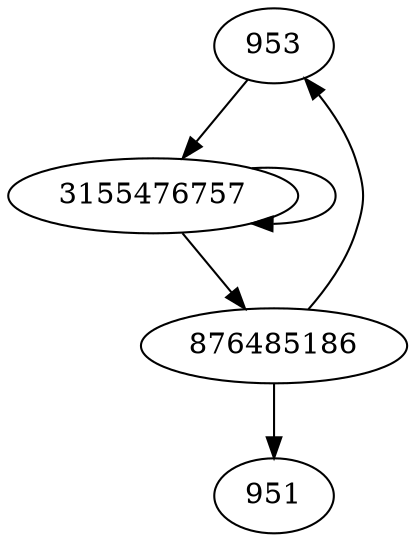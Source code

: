 digraph  {
953;
876485186;
3155476757;
951;
953 -> 3155476757;
876485186 -> 953;
876485186 -> 951;
3155476757 -> 3155476757;
3155476757 -> 876485186;
}
